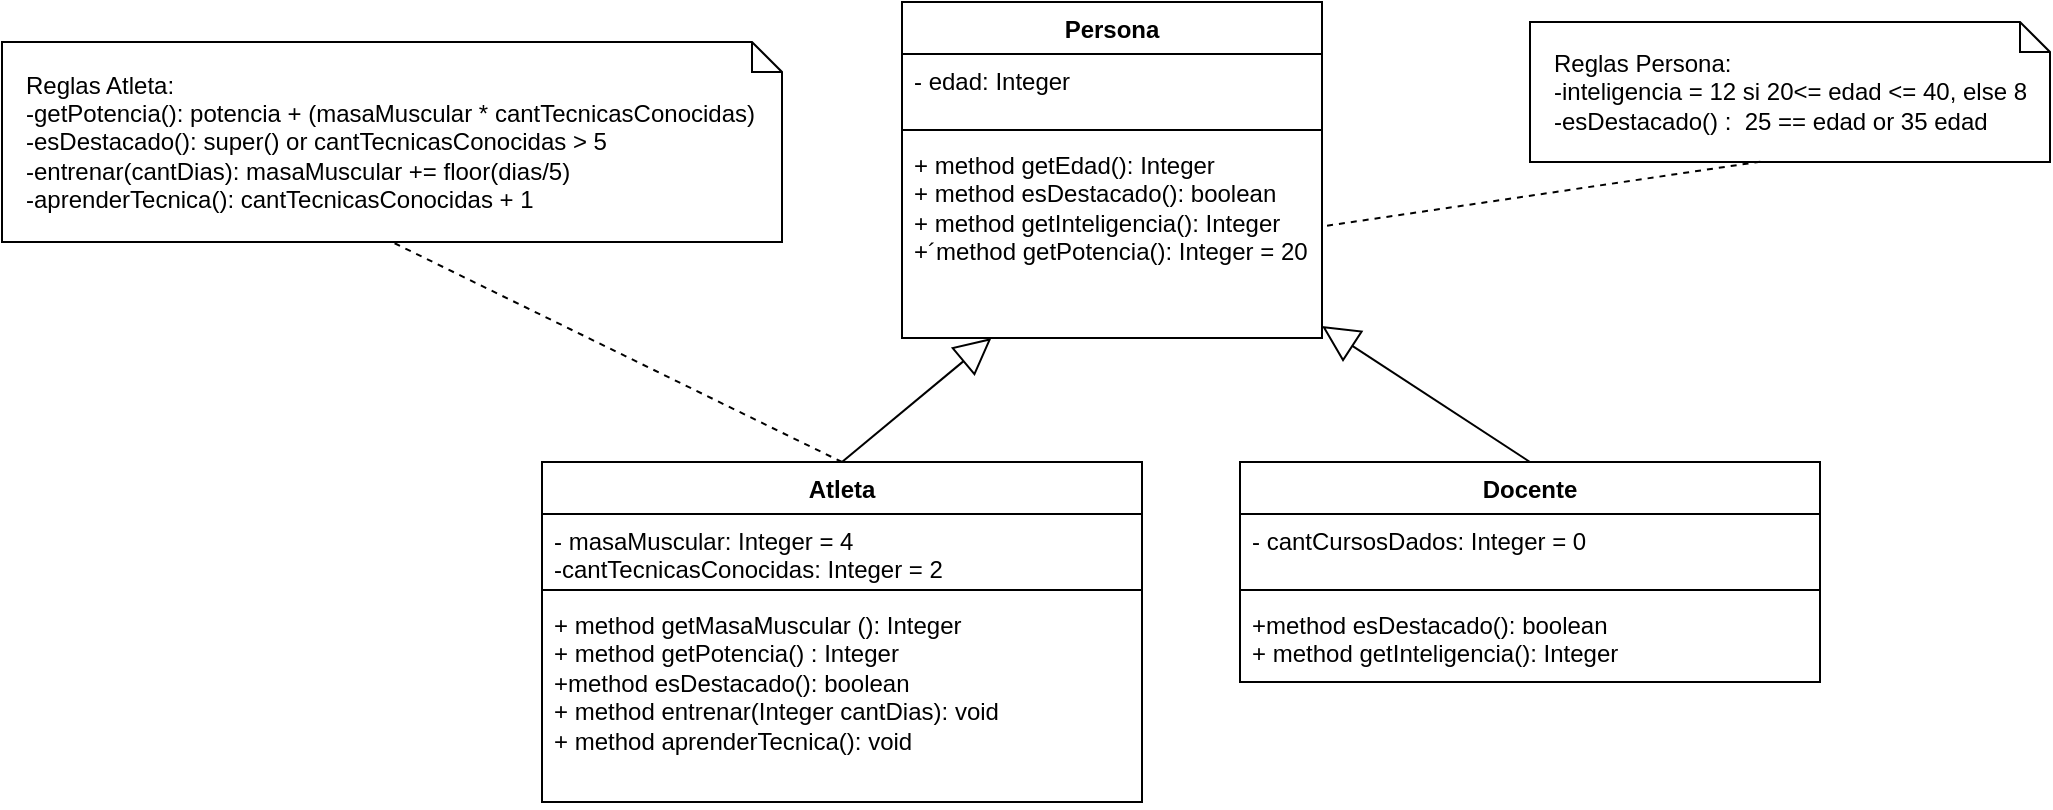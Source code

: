 <mxfile version="28.2.0">
  <diagram name="Página-1" id="LVxENaEav2FPMvkR2sTb">
    <mxGraphModel dx="1910" dy="591" grid="1" gridSize="10" guides="1" tooltips="1" connect="1" arrows="1" fold="1" page="1" pageScale="1" pageWidth="827" pageHeight="1169" math="0" shadow="0">
      <root>
        <mxCell id="0" />
        <mxCell id="1" parent="0" />
        <mxCell id="9sZPdOFYszLbej_9wSq5-4" value="Persona" style="swimlane;fontStyle=1;align=center;verticalAlign=top;childLayout=stackLayout;horizontal=1;startSize=26;horizontalStack=0;resizeParent=1;resizeParentMax=0;resizeLast=0;collapsible=1;marginBottom=0;whiteSpace=wrap;html=1;" parent="1" vertex="1">
          <mxGeometry x="100" y="70" width="210" height="168" as="geometry" />
        </mxCell>
        <mxCell id="9sZPdOFYszLbej_9wSq5-5" value="- edad: Integer&lt;div&gt;&lt;br&gt;&lt;/div&gt;" style="text;strokeColor=none;fillColor=none;align=left;verticalAlign=top;spacingLeft=4;spacingRight=4;overflow=hidden;rotatable=0;points=[[0,0.5],[1,0.5]];portConstraint=eastwest;whiteSpace=wrap;html=1;" parent="9sZPdOFYszLbej_9wSq5-4" vertex="1">
          <mxGeometry y="26" width="210" height="34" as="geometry" />
        </mxCell>
        <mxCell id="9sZPdOFYszLbej_9wSq5-6" value="" style="line;strokeWidth=1;fillColor=none;align=left;verticalAlign=middle;spacingTop=-1;spacingLeft=3;spacingRight=3;rotatable=0;labelPosition=right;points=[];portConstraint=eastwest;strokeColor=inherit;" parent="9sZPdOFYszLbej_9wSq5-4" vertex="1">
          <mxGeometry y="60" width="210" height="8" as="geometry" />
        </mxCell>
        <mxCell id="9sZPdOFYszLbej_9wSq5-7" value="&lt;div&gt;+ method getEdad(): Integer&lt;/div&gt;&lt;div&gt;+ method esDestacado(): boolean&lt;/div&gt;&lt;div&gt;+ method getInteligencia(): Integer&lt;/div&gt;&lt;div&gt;+´method getPotencia(): Integer = 20&lt;/div&gt;" style="text;strokeColor=none;fillColor=none;align=left;verticalAlign=top;spacingLeft=4;spacingRight=4;overflow=hidden;rotatable=0;points=[[0,0.5],[1,0.5]];portConstraint=eastwest;whiteSpace=wrap;html=1;" parent="9sZPdOFYszLbej_9wSq5-4" vertex="1">
          <mxGeometry y="68" width="210" height="100" as="geometry" />
        </mxCell>
        <mxCell id="9sZPdOFYszLbej_9wSq5-8" value="Atleta" style="swimlane;fontStyle=1;align=center;verticalAlign=top;childLayout=stackLayout;horizontal=1;startSize=26;horizontalStack=0;resizeParent=1;resizeParentMax=0;resizeLast=0;collapsible=1;marginBottom=0;whiteSpace=wrap;html=1;" parent="1" vertex="1">
          <mxGeometry x="-80" y="300" width="300" height="170" as="geometry" />
        </mxCell>
        <mxCell id="9sZPdOFYszLbej_9wSq5-9" value="- masaMuscular: Integer = 4&lt;div&gt;-cantTecnicasConocidas: Integer = 2&lt;/div&gt;" style="text;strokeColor=none;fillColor=none;align=left;verticalAlign=top;spacingLeft=4;spacingRight=4;overflow=hidden;rotatable=0;points=[[0,0.5],[1,0.5]];portConstraint=eastwest;whiteSpace=wrap;html=1;" parent="9sZPdOFYszLbej_9wSq5-8" vertex="1">
          <mxGeometry y="26" width="300" height="34" as="geometry" />
        </mxCell>
        <mxCell id="9sZPdOFYszLbej_9wSq5-10" value="" style="line;strokeWidth=1;fillColor=none;align=left;verticalAlign=middle;spacingTop=-1;spacingLeft=3;spacingRight=3;rotatable=0;labelPosition=right;points=[];portConstraint=eastwest;strokeColor=inherit;" parent="9sZPdOFYszLbej_9wSq5-8" vertex="1">
          <mxGeometry y="60" width="300" height="8" as="geometry" />
        </mxCell>
        <mxCell id="9sZPdOFYszLbej_9wSq5-11" value="+ method getMasaMuscular (): Integer&lt;div&gt;+ method getPotencia() : Integer&lt;/div&gt;&lt;div&gt;+method esDestacado(): boolean&lt;/div&gt;&lt;div&gt;+ method entrenar(Integer cantDias): void&lt;/div&gt;&lt;div&gt;+ method aprenderTecnica(): void&lt;/div&gt;" style="text;strokeColor=none;fillColor=none;align=left;verticalAlign=top;spacingLeft=4;spacingRight=4;overflow=hidden;rotatable=0;points=[[0,0.5],[1,0.5]];portConstraint=eastwest;whiteSpace=wrap;html=1;" parent="9sZPdOFYszLbej_9wSq5-8" vertex="1">
          <mxGeometry y="68" width="300" height="102" as="geometry" />
        </mxCell>
        <mxCell id="cywmzZSHZNw3OwEjGPr--1" value="Docente" style="swimlane;fontStyle=1;align=center;verticalAlign=top;childLayout=stackLayout;horizontal=1;startSize=26;horizontalStack=0;resizeParent=1;resizeParentMax=0;resizeLast=0;collapsible=1;marginBottom=0;whiteSpace=wrap;html=1;" vertex="1" parent="1">
          <mxGeometry x="269" y="300" width="290" height="110" as="geometry" />
        </mxCell>
        <mxCell id="cywmzZSHZNw3OwEjGPr--2" value="- cantCursosDados: Integer = 0&lt;div&gt;&lt;br&gt;&lt;/div&gt;" style="text;strokeColor=none;fillColor=none;align=left;verticalAlign=top;spacingLeft=4;spacingRight=4;overflow=hidden;rotatable=0;points=[[0,0.5],[1,0.5]];portConstraint=eastwest;whiteSpace=wrap;html=1;" vertex="1" parent="cywmzZSHZNw3OwEjGPr--1">
          <mxGeometry y="26" width="290" height="34" as="geometry" />
        </mxCell>
        <mxCell id="cywmzZSHZNw3OwEjGPr--3" value="" style="line;strokeWidth=1;fillColor=none;align=left;verticalAlign=middle;spacingTop=-1;spacingLeft=3;spacingRight=3;rotatable=0;labelPosition=right;points=[];portConstraint=eastwest;strokeColor=inherit;" vertex="1" parent="cywmzZSHZNw3OwEjGPr--1">
          <mxGeometry y="60" width="290" height="8" as="geometry" />
        </mxCell>
        <mxCell id="cywmzZSHZNw3OwEjGPr--4" value="&lt;div&gt;+method esDestacado(): boolean&lt;/div&gt;&lt;div&gt;&lt;span style=&quot;background-color: transparent; color: light-dark(rgb(0, 0, 0), rgb(255, 255, 255));&quot;&gt;+ method getInteligencia(): Integer&lt;/span&gt;&lt;/div&gt;&lt;div&gt;&lt;br&gt;&lt;/div&gt;" style="text;strokeColor=none;fillColor=none;align=left;verticalAlign=top;spacingLeft=4;spacingRight=4;overflow=hidden;rotatable=0;points=[[0,0.5],[1,0.5]];portConstraint=eastwest;whiteSpace=wrap;html=1;" vertex="1" parent="cywmzZSHZNw3OwEjGPr--1">
          <mxGeometry y="68" width="290" height="42" as="geometry" />
        </mxCell>
        <mxCell id="cywmzZSHZNw3OwEjGPr--5" value="" style="endArrow=block;endSize=16;endFill=0;html=1;rounded=0;exitX=0.5;exitY=0;exitDx=0;exitDy=0;entryX=1;entryY=0.94;entryDx=0;entryDy=0;entryPerimeter=0;" edge="1" parent="1" source="cywmzZSHZNw3OwEjGPr--1" target="9sZPdOFYszLbej_9wSq5-7">
          <mxGeometry width="160" relative="1" as="geometry">
            <mxPoint x="310" y="270" as="sourcePoint" />
            <mxPoint x="205" y="260" as="targetPoint" />
          </mxGeometry>
        </mxCell>
        <mxCell id="cywmzZSHZNw3OwEjGPr--7" value="" style="endArrow=block;endSize=16;endFill=0;html=1;rounded=0;exitX=0.5;exitY=0;exitDx=0;exitDy=0;" edge="1" parent="1" source="9sZPdOFYszLbej_9wSq5-8" target="9sZPdOFYszLbej_9wSq5-7">
          <mxGeometry width="160" relative="1" as="geometry">
            <mxPoint x="170" y="310" as="sourcePoint" />
            <mxPoint x="205" y="263" as="targetPoint" />
          </mxGeometry>
        </mxCell>
        <mxCell id="cywmzZSHZNw3OwEjGPr--18" value="Reglas Atleta:&lt;div&gt;-getPotencia(): potencia + (masaMuscular * cantTecnicasConocidas)&lt;/div&gt;&lt;div&gt;-esDestacado(): super() or cantTecnicasConocidas &amp;gt; 5&lt;/div&gt;&lt;div&gt;-entrenar(cantDias): masaMuscular += floor(dias/5)&lt;/div&gt;&lt;div&gt;-aprenderTecnica(): cantTecnicasConocidas + 1&lt;/div&gt;" style="shape=note;size=15;align=left;spacingLeft=10;html=1;whiteSpace=wrap;" vertex="1" parent="1">
          <mxGeometry x="-350" y="90" width="390" height="100" as="geometry" />
        </mxCell>
        <mxCell id="cywmzZSHZNw3OwEjGPr--21" value="" style="endArrow=none;dashed=1;html=1;rounded=0;entryX=0.5;entryY=1;entryDx=0;entryDy=0;entryPerimeter=0;" edge="1" parent="1" target="cywmzZSHZNw3OwEjGPr--18">
          <mxGeometry width="50" height="50" relative="1" as="geometry">
            <mxPoint x="70" y="300" as="sourcePoint" />
            <mxPoint x="270" y="50" as="targetPoint" />
          </mxGeometry>
        </mxCell>
        <mxCell id="cywmzZSHZNw3OwEjGPr--22" value="Reglas Persona:&lt;div&gt;-inteligencia = 12 si 20&amp;lt;= edad &amp;lt;= 40, else 8&lt;/div&gt;&lt;div&gt;-esDestacado() :&amp;nbsp; 25 == edad or 35 edad&lt;/div&gt;" style="shape=note;size=15;align=left;spacingLeft=10;html=1;whiteSpace=wrap;" vertex="1" parent="1">
          <mxGeometry x="414" y="80" width="260" height="70" as="geometry" />
        </mxCell>
        <mxCell id="cywmzZSHZNw3OwEjGPr--23" value="" style="endArrow=none;dashed=1;html=1;rounded=0;entryX=1.007;entryY=0.44;entryDx=0;entryDy=0;entryPerimeter=0;exitX=0.443;exitY=0.998;exitDx=0;exitDy=0;exitPerimeter=0;" edge="1" parent="1" source="cywmzZSHZNw3OwEjGPr--22" target="9sZPdOFYszLbej_9wSq5-7">
          <mxGeometry width="50" height="50" relative="1" as="geometry">
            <mxPoint x="565" y="280" as="sourcePoint" />
            <mxPoint x="390" y="110" as="targetPoint" />
          </mxGeometry>
        </mxCell>
      </root>
    </mxGraphModel>
  </diagram>
</mxfile>
